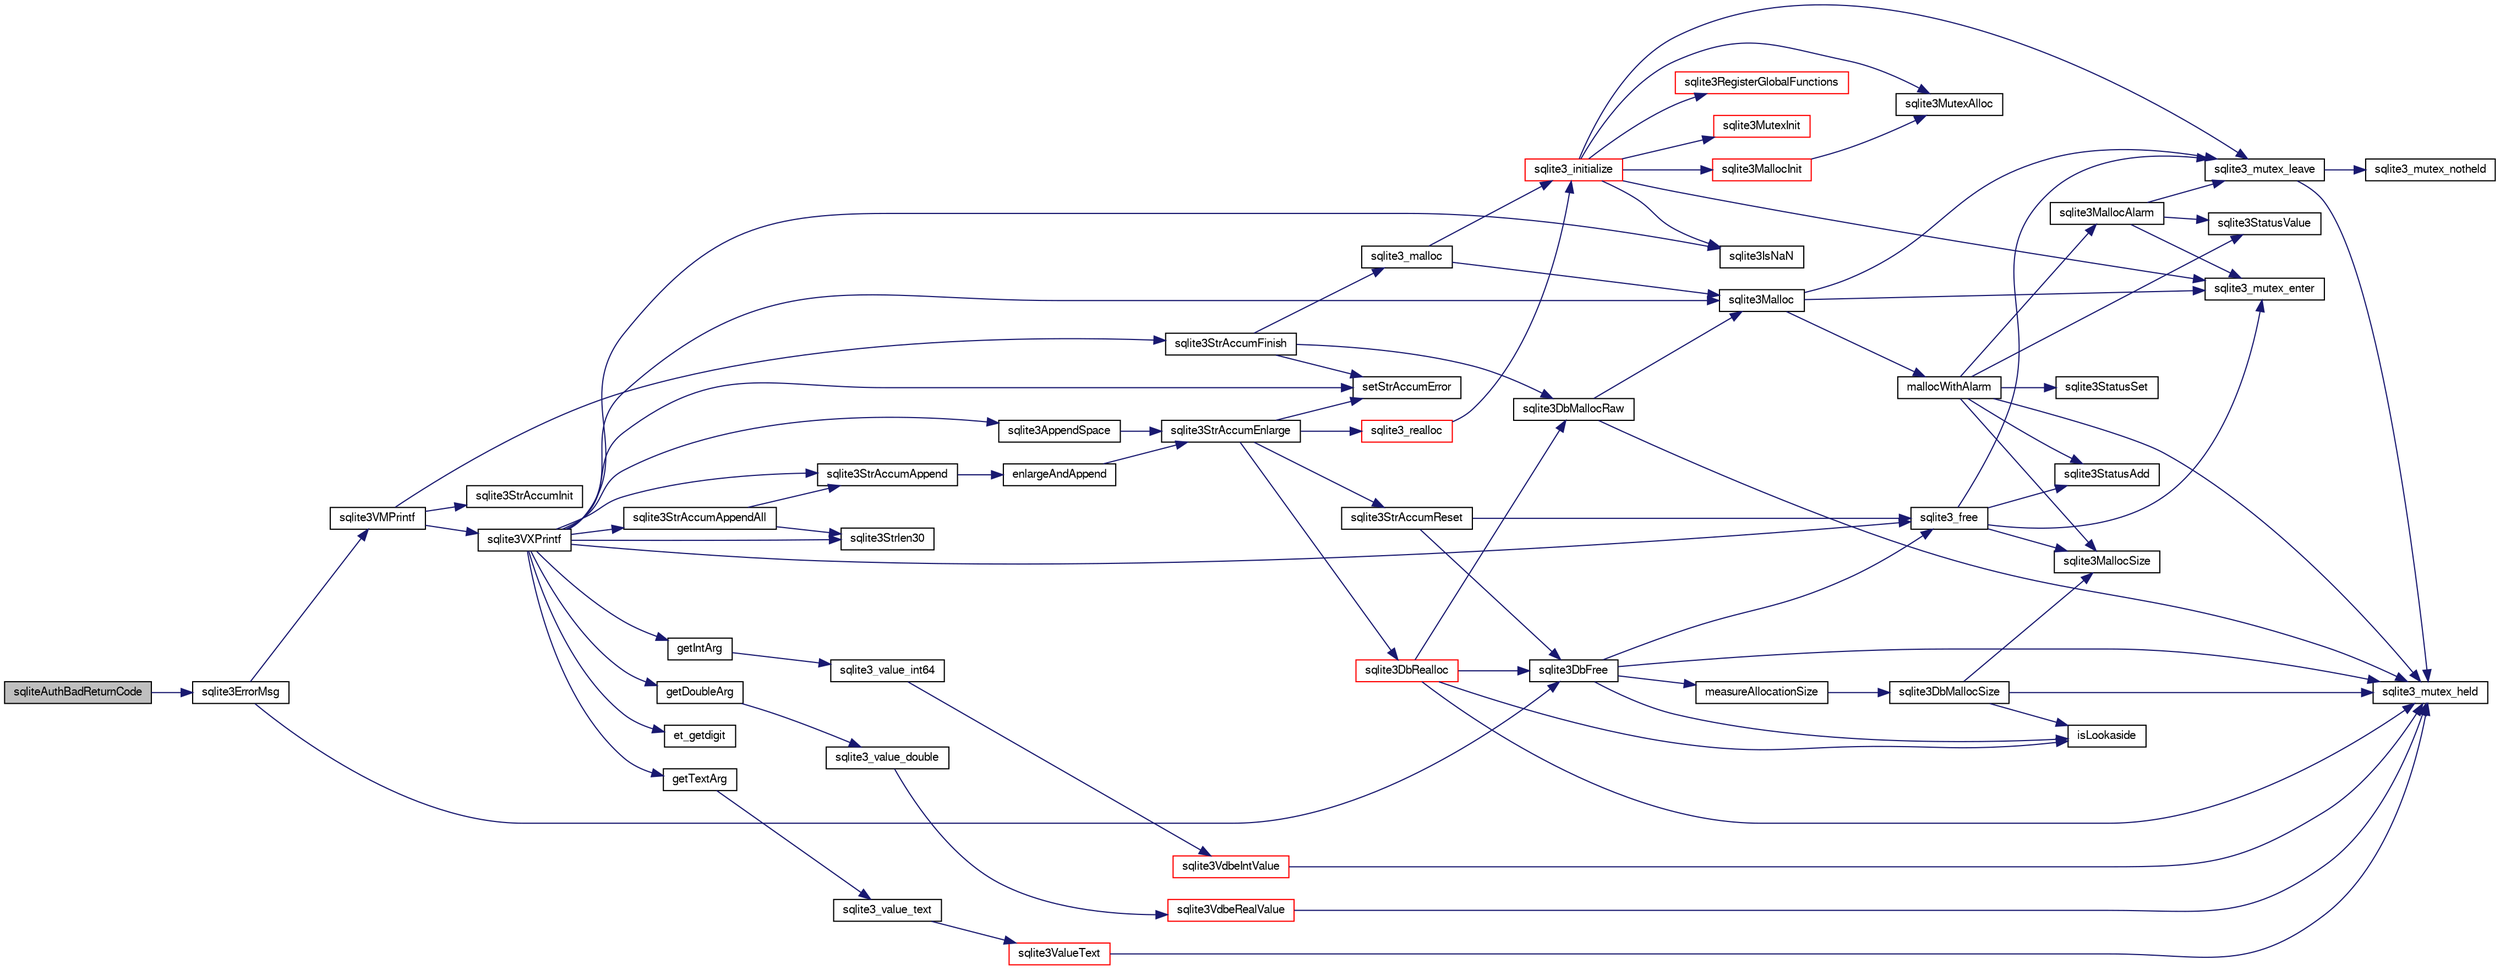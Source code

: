 digraph "sqliteAuthBadReturnCode"
{
  edge [fontname="FreeSans",fontsize="10",labelfontname="FreeSans",labelfontsize="10"];
  node [fontname="FreeSans",fontsize="10",shape=record];
  rankdir="LR";
  Node822461 [label="sqliteAuthBadReturnCode",height=0.2,width=0.4,color="black", fillcolor="grey75", style="filled", fontcolor="black"];
  Node822461 -> Node822462 [color="midnightblue",fontsize="10",style="solid",fontname="FreeSans"];
  Node822462 [label="sqlite3ErrorMsg",height=0.2,width=0.4,color="black", fillcolor="white", style="filled",URL="$sqlite3_8c.html#aee2798e173651adae0f9c85469f3457d"];
  Node822462 -> Node822463 [color="midnightblue",fontsize="10",style="solid",fontname="FreeSans"];
  Node822463 [label="sqlite3VMPrintf",height=0.2,width=0.4,color="black", fillcolor="white", style="filled",URL="$sqlite3_8c.html#a05535d0982ef06fbc2ee8195ebbae689"];
  Node822463 -> Node822464 [color="midnightblue",fontsize="10",style="solid",fontname="FreeSans"];
  Node822464 [label="sqlite3StrAccumInit",height=0.2,width=0.4,color="black", fillcolor="white", style="filled",URL="$sqlite3_8c.html#aabf95e113b9d54d519cd15a56215f560"];
  Node822463 -> Node822465 [color="midnightblue",fontsize="10",style="solid",fontname="FreeSans"];
  Node822465 [label="sqlite3VXPrintf",height=0.2,width=0.4,color="black", fillcolor="white", style="filled",URL="$sqlite3_8c.html#a63c25806c9bd4a2b76f9a0eb232c6bde"];
  Node822465 -> Node822466 [color="midnightblue",fontsize="10",style="solid",fontname="FreeSans"];
  Node822466 [label="sqlite3StrAccumAppend",height=0.2,width=0.4,color="black", fillcolor="white", style="filled",URL="$sqlite3_8c.html#a56664fa33def33c5a5245b623441d5e0"];
  Node822466 -> Node822467 [color="midnightblue",fontsize="10",style="solid",fontname="FreeSans"];
  Node822467 [label="enlargeAndAppend",height=0.2,width=0.4,color="black", fillcolor="white", style="filled",URL="$sqlite3_8c.html#a25b21e61dc0883d849890eaa8a18088a"];
  Node822467 -> Node822468 [color="midnightblue",fontsize="10",style="solid",fontname="FreeSans"];
  Node822468 [label="sqlite3StrAccumEnlarge",height=0.2,width=0.4,color="black", fillcolor="white", style="filled",URL="$sqlite3_8c.html#a38976500a97c69d65086eeccca82dd96"];
  Node822468 -> Node822469 [color="midnightblue",fontsize="10",style="solid",fontname="FreeSans"];
  Node822469 [label="setStrAccumError",height=0.2,width=0.4,color="black", fillcolor="white", style="filled",URL="$sqlite3_8c.html#a3dc479a1fc8ba1ab8edfe51f8a0b102c"];
  Node822468 -> Node822470 [color="midnightblue",fontsize="10",style="solid",fontname="FreeSans"];
  Node822470 [label="sqlite3StrAccumReset",height=0.2,width=0.4,color="black", fillcolor="white", style="filled",URL="$sqlite3_8c.html#ad7e70f4ec9d2fa3a63a371e2c7c555d8"];
  Node822470 -> Node822471 [color="midnightblue",fontsize="10",style="solid",fontname="FreeSans"];
  Node822471 [label="sqlite3DbFree",height=0.2,width=0.4,color="black", fillcolor="white", style="filled",URL="$sqlite3_8c.html#ac70ab821a6607b4a1b909582dc37a069"];
  Node822471 -> Node822472 [color="midnightblue",fontsize="10",style="solid",fontname="FreeSans"];
  Node822472 [label="sqlite3_mutex_held",height=0.2,width=0.4,color="black", fillcolor="white", style="filled",URL="$sqlite3_8c.html#acf77da68932b6bc163c5e68547ecc3e7"];
  Node822471 -> Node822473 [color="midnightblue",fontsize="10",style="solid",fontname="FreeSans"];
  Node822473 [label="measureAllocationSize",height=0.2,width=0.4,color="black", fillcolor="white", style="filled",URL="$sqlite3_8c.html#a45731e644a22fdb756e2b6337224217a"];
  Node822473 -> Node822474 [color="midnightblue",fontsize="10",style="solid",fontname="FreeSans"];
  Node822474 [label="sqlite3DbMallocSize",height=0.2,width=0.4,color="black", fillcolor="white", style="filled",URL="$sqlite3_8c.html#aa397e5a8a03495203a0767abf0a71f86"];
  Node822474 -> Node822475 [color="midnightblue",fontsize="10",style="solid",fontname="FreeSans"];
  Node822475 [label="sqlite3MallocSize",height=0.2,width=0.4,color="black", fillcolor="white", style="filled",URL="$sqlite3_8c.html#acf5d2a5f35270bafb050bd2def576955"];
  Node822474 -> Node822472 [color="midnightblue",fontsize="10",style="solid",fontname="FreeSans"];
  Node822474 -> Node822476 [color="midnightblue",fontsize="10",style="solid",fontname="FreeSans"];
  Node822476 [label="isLookaside",height=0.2,width=0.4,color="black", fillcolor="white", style="filled",URL="$sqlite3_8c.html#a770fa05ff9717b75e16f4d968a77b897"];
  Node822471 -> Node822476 [color="midnightblue",fontsize="10",style="solid",fontname="FreeSans"];
  Node822471 -> Node822477 [color="midnightblue",fontsize="10",style="solid",fontname="FreeSans"];
  Node822477 [label="sqlite3_free",height=0.2,width=0.4,color="black", fillcolor="white", style="filled",URL="$sqlite3_8c.html#a6552349e36a8a691af5487999ab09519"];
  Node822477 -> Node822478 [color="midnightblue",fontsize="10",style="solid",fontname="FreeSans"];
  Node822478 [label="sqlite3_mutex_enter",height=0.2,width=0.4,color="black", fillcolor="white", style="filled",URL="$sqlite3_8c.html#a1c12cde690bd89f104de5cbad12a6bf5"];
  Node822477 -> Node822479 [color="midnightblue",fontsize="10",style="solid",fontname="FreeSans"];
  Node822479 [label="sqlite3StatusAdd",height=0.2,width=0.4,color="black", fillcolor="white", style="filled",URL="$sqlite3_8c.html#afa029f93586aeab4cc85360905dae9cd"];
  Node822477 -> Node822475 [color="midnightblue",fontsize="10",style="solid",fontname="FreeSans"];
  Node822477 -> Node822480 [color="midnightblue",fontsize="10",style="solid",fontname="FreeSans"];
  Node822480 [label="sqlite3_mutex_leave",height=0.2,width=0.4,color="black", fillcolor="white", style="filled",URL="$sqlite3_8c.html#a5838d235601dbd3c1fa993555c6bcc93"];
  Node822480 -> Node822472 [color="midnightblue",fontsize="10",style="solid",fontname="FreeSans"];
  Node822480 -> Node822481 [color="midnightblue",fontsize="10",style="solid",fontname="FreeSans"];
  Node822481 [label="sqlite3_mutex_notheld",height=0.2,width=0.4,color="black", fillcolor="white", style="filled",URL="$sqlite3_8c.html#a83967c837c1c000d3b5adcfaa688f5dc"];
  Node822470 -> Node822477 [color="midnightblue",fontsize="10",style="solid",fontname="FreeSans"];
  Node822468 -> Node822482 [color="midnightblue",fontsize="10",style="solid",fontname="FreeSans"];
  Node822482 [label="sqlite3DbRealloc",height=0.2,width=0.4,color="red", fillcolor="white", style="filled",URL="$sqlite3_8c.html#ae028f4902a9d29bcaf310ff289ee87dc"];
  Node822482 -> Node822472 [color="midnightblue",fontsize="10",style="solid",fontname="FreeSans"];
  Node822482 -> Node822483 [color="midnightblue",fontsize="10",style="solid",fontname="FreeSans"];
  Node822483 [label="sqlite3DbMallocRaw",height=0.2,width=0.4,color="black", fillcolor="white", style="filled",URL="$sqlite3_8c.html#abbe8be0cf7175e11ddc3e2218fad924e"];
  Node822483 -> Node822472 [color="midnightblue",fontsize="10",style="solid",fontname="FreeSans"];
  Node822483 -> Node822484 [color="midnightblue",fontsize="10",style="solid",fontname="FreeSans"];
  Node822484 [label="sqlite3Malloc",height=0.2,width=0.4,color="black", fillcolor="white", style="filled",URL="$sqlite3_8c.html#a361a2eaa846b1885f123abe46f5d8b2b"];
  Node822484 -> Node822478 [color="midnightblue",fontsize="10",style="solid",fontname="FreeSans"];
  Node822484 -> Node822485 [color="midnightblue",fontsize="10",style="solid",fontname="FreeSans"];
  Node822485 [label="mallocWithAlarm",height=0.2,width=0.4,color="black", fillcolor="white", style="filled",URL="$sqlite3_8c.html#ab070d5cf8e48ec8a6a43cf025d48598b"];
  Node822485 -> Node822472 [color="midnightblue",fontsize="10",style="solid",fontname="FreeSans"];
  Node822485 -> Node822486 [color="midnightblue",fontsize="10",style="solid",fontname="FreeSans"];
  Node822486 [label="sqlite3StatusSet",height=0.2,width=0.4,color="black", fillcolor="white", style="filled",URL="$sqlite3_8c.html#afec7586c01fcb5ea17dc9d7725a589d9"];
  Node822485 -> Node822487 [color="midnightblue",fontsize="10",style="solid",fontname="FreeSans"];
  Node822487 [label="sqlite3StatusValue",height=0.2,width=0.4,color="black", fillcolor="white", style="filled",URL="$sqlite3_8c.html#a30b8ac296c6e200c1fa57708d52c6ef6"];
  Node822485 -> Node822488 [color="midnightblue",fontsize="10",style="solid",fontname="FreeSans"];
  Node822488 [label="sqlite3MallocAlarm",height=0.2,width=0.4,color="black", fillcolor="white", style="filled",URL="$sqlite3_8c.html#ada66988e8471d1198f3219c062377508"];
  Node822488 -> Node822487 [color="midnightblue",fontsize="10",style="solid",fontname="FreeSans"];
  Node822488 -> Node822480 [color="midnightblue",fontsize="10",style="solid",fontname="FreeSans"];
  Node822488 -> Node822478 [color="midnightblue",fontsize="10",style="solid",fontname="FreeSans"];
  Node822485 -> Node822475 [color="midnightblue",fontsize="10",style="solid",fontname="FreeSans"];
  Node822485 -> Node822479 [color="midnightblue",fontsize="10",style="solid",fontname="FreeSans"];
  Node822484 -> Node822480 [color="midnightblue",fontsize="10",style="solid",fontname="FreeSans"];
  Node822482 -> Node822476 [color="midnightblue",fontsize="10",style="solid",fontname="FreeSans"];
  Node822482 -> Node822471 [color="midnightblue",fontsize="10",style="solid",fontname="FreeSans"];
  Node822468 -> Node822665 [color="midnightblue",fontsize="10",style="solid",fontname="FreeSans"];
  Node822665 [label="sqlite3_realloc",height=0.2,width=0.4,color="red", fillcolor="white", style="filled",URL="$sqlite3_8c.html#a822d9e42f6ab4b2ec803f311aeb9618d"];
  Node822665 -> Node822490 [color="midnightblue",fontsize="10",style="solid",fontname="FreeSans"];
  Node822490 [label="sqlite3_initialize",height=0.2,width=0.4,color="red", fillcolor="white", style="filled",URL="$sqlite3_8c.html#ab0c0ee2d5d4cf8b28e9572296a8861df"];
  Node822490 -> Node822491 [color="midnightblue",fontsize="10",style="solid",fontname="FreeSans"];
  Node822491 [label="sqlite3MutexInit",height=0.2,width=0.4,color="red", fillcolor="white", style="filled",URL="$sqlite3_8c.html#a7906afcdd1cdb3d0007eb932398a1158"];
  Node822490 -> Node822509 [color="midnightblue",fontsize="10",style="solid",fontname="FreeSans"];
  Node822509 [label="sqlite3MutexAlloc",height=0.2,width=0.4,color="black", fillcolor="white", style="filled",URL="$sqlite3_8c.html#a0e3f432ee581f6876b590e7ad7e84e19"];
  Node822490 -> Node822478 [color="midnightblue",fontsize="10",style="solid",fontname="FreeSans"];
  Node822490 -> Node822510 [color="midnightblue",fontsize="10",style="solid",fontname="FreeSans"];
  Node822510 [label="sqlite3MallocInit",height=0.2,width=0.4,color="red", fillcolor="white", style="filled",URL="$sqlite3_8c.html#a9e06f9e7cad0d83ce80ab493c9533552"];
  Node822510 -> Node822509 [color="midnightblue",fontsize="10",style="solid",fontname="FreeSans"];
  Node822490 -> Node822480 [color="midnightblue",fontsize="10",style="solid",fontname="FreeSans"];
  Node822490 -> Node822553 [color="midnightblue",fontsize="10",style="solid",fontname="FreeSans"];
  Node822553 [label="sqlite3RegisterGlobalFunctions",height=0.2,width=0.4,color="red", fillcolor="white", style="filled",URL="$sqlite3_8c.html#a9f75bd111010f29e1b8d74344473c4ec"];
  Node822490 -> Node822633 [color="midnightblue",fontsize="10",style="solid",fontname="FreeSans"];
  Node822633 [label="sqlite3IsNaN",height=0.2,width=0.4,color="black", fillcolor="white", style="filled",URL="$sqlite3_8c.html#aed4d78203877c3486765ccbc7feebb50"];
  Node822465 -> Node822739 [color="midnightblue",fontsize="10",style="solid",fontname="FreeSans"];
  Node822739 [label="getIntArg",height=0.2,width=0.4,color="black", fillcolor="white", style="filled",URL="$sqlite3_8c.html#abff258963dbd9205fb299851a64c67be"];
  Node822739 -> Node822624 [color="midnightblue",fontsize="10",style="solid",fontname="FreeSans"];
  Node822624 [label="sqlite3_value_int64",height=0.2,width=0.4,color="black", fillcolor="white", style="filled",URL="$sqlite3_8c.html#ab38d8627f4750672e72712df0b709e0d"];
  Node822624 -> Node822612 [color="midnightblue",fontsize="10",style="solid",fontname="FreeSans"];
  Node822612 [label="sqlite3VdbeIntValue",height=0.2,width=0.4,color="red", fillcolor="white", style="filled",URL="$sqlite3_8c.html#a3dc28e3bfdbecf81633c3697a3aacd45"];
  Node822612 -> Node822472 [color="midnightblue",fontsize="10",style="solid",fontname="FreeSans"];
  Node822465 -> Node822484 [color="midnightblue",fontsize="10",style="solid",fontname="FreeSans"];
  Node822465 -> Node822469 [color="midnightblue",fontsize="10",style="solid",fontname="FreeSans"];
  Node822465 -> Node822740 [color="midnightblue",fontsize="10",style="solid",fontname="FreeSans"];
  Node822740 [label="getDoubleArg",height=0.2,width=0.4,color="black", fillcolor="white", style="filled",URL="$sqlite3_8c.html#a1cf25120072c85bd261983b24c12c3d9"];
  Node822740 -> Node822628 [color="midnightblue",fontsize="10",style="solid",fontname="FreeSans"];
  Node822628 [label="sqlite3_value_double",height=0.2,width=0.4,color="black", fillcolor="white", style="filled",URL="$sqlite3_8c.html#a3e50c1a2dd484a8b6911c9d163816b88"];
  Node822628 -> Node822629 [color="midnightblue",fontsize="10",style="solid",fontname="FreeSans"];
  Node822629 [label="sqlite3VdbeRealValue",height=0.2,width=0.4,color="red", fillcolor="white", style="filled",URL="$sqlite3_8c.html#a5bf943a4f9a5516911b3bc610e3d64e0"];
  Node822629 -> Node822472 [color="midnightblue",fontsize="10",style="solid",fontname="FreeSans"];
  Node822465 -> Node822633 [color="midnightblue",fontsize="10",style="solid",fontname="FreeSans"];
  Node822465 -> Node822551 [color="midnightblue",fontsize="10",style="solid",fontname="FreeSans"];
  Node822551 [label="sqlite3Strlen30",height=0.2,width=0.4,color="black", fillcolor="white", style="filled",URL="$sqlite3_8c.html#a3dcd80ba41f1a308193dee74857b62a7"];
  Node822465 -> Node822741 [color="midnightblue",fontsize="10",style="solid",fontname="FreeSans"];
  Node822741 [label="et_getdigit",height=0.2,width=0.4,color="black", fillcolor="white", style="filled",URL="$sqlite3_8c.html#a40c5a308749ad07cc2397a53e081bff0"];
  Node822465 -> Node822742 [color="midnightblue",fontsize="10",style="solid",fontname="FreeSans"];
  Node822742 [label="getTextArg",height=0.2,width=0.4,color="black", fillcolor="white", style="filled",URL="$sqlite3_8c.html#afbb41850423ef20071cefaab0431e04d"];
  Node822742 -> Node822556 [color="midnightblue",fontsize="10",style="solid",fontname="FreeSans"];
  Node822556 [label="sqlite3_value_text",height=0.2,width=0.4,color="black", fillcolor="white", style="filled",URL="$sqlite3_8c.html#aef2ace3239e6dd59c74110faa70f8171"];
  Node822556 -> Node822557 [color="midnightblue",fontsize="10",style="solid",fontname="FreeSans"];
  Node822557 [label="sqlite3ValueText",height=0.2,width=0.4,color="red", fillcolor="white", style="filled",URL="$sqlite3_8c.html#ad567a94e52d1adf81f4857fdba00a59b"];
  Node822557 -> Node822472 [color="midnightblue",fontsize="10",style="solid",fontname="FreeSans"];
  Node822465 -> Node822743 [color="midnightblue",fontsize="10",style="solid",fontname="FreeSans"];
  Node822743 [label="sqlite3StrAccumAppendAll",height=0.2,width=0.4,color="black", fillcolor="white", style="filled",URL="$sqlite3_8c.html#acaf8f3e4f99a3c3a4a77e9c987547289"];
  Node822743 -> Node822466 [color="midnightblue",fontsize="10",style="solid",fontname="FreeSans"];
  Node822743 -> Node822551 [color="midnightblue",fontsize="10",style="solid",fontname="FreeSans"];
  Node822465 -> Node822744 [color="midnightblue",fontsize="10",style="solid",fontname="FreeSans"];
  Node822744 [label="sqlite3AppendSpace",height=0.2,width=0.4,color="black", fillcolor="white", style="filled",URL="$sqlite3_8c.html#aefd38a5afc0020d4a93855c3ee7c63a8"];
  Node822744 -> Node822468 [color="midnightblue",fontsize="10",style="solid",fontname="FreeSans"];
  Node822465 -> Node822477 [color="midnightblue",fontsize="10",style="solid",fontname="FreeSans"];
  Node822463 -> Node822515 [color="midnightblue",fontsize="10",style="solid",fontname="FreeSans"];
  Node822515 [label="sqlite3StrAccumFinish",height=0.2,width=0.4,color="black", fillcolor="white", style="filled",URL="$sqlite3_8c.html#adb7f26b10ac1b847db6f000ef4c2e2ba"];
  Node822515 -> Node822483 [color="midnightblue",fontsize="10",style="solid",fontname="FreeSans"];
  Node822515 -> Node822516 [color="midnightblue",fontsize="10",style="solid",fontname="FreeSans"];
  Node822516 [label="sqlite3_malloc",height=0.2,width=0.4,color="black", fillcolor="white", style="filled",URL="$sqlite3_8c.html#ac79dba55fc32b6a840cf5a9769bce7cd"];
  Node822516 -> Node822490 [color="midnightblue",fontsize="10",style="solid",fontname="FreeSans"];
  Node822516 -> Node822484 [color="midnightblue",fontsize="10",style="solid",fontname="FreeSans"];
  Node822515 -> Node822469 [color="midnightblue",fontsize="10",style="solid",fontname="FreeSans"];
  Node822462 -> Node822471 [color="midnightblue",fontsize="10",style="solid",fontname="FreeSans"];
}
